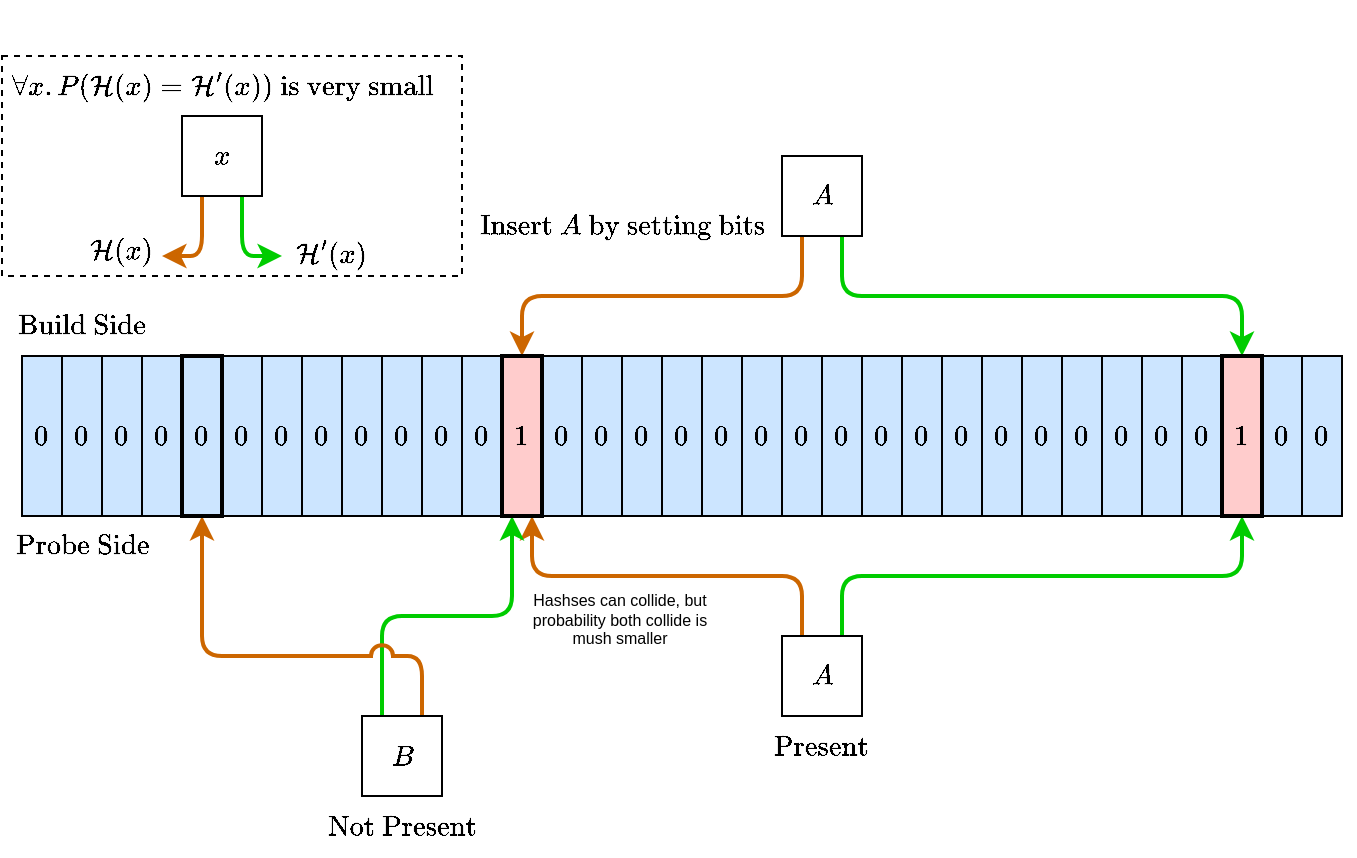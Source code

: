 <mxfile version="20.3.0" type="device"><diagram id="QRU754LwUvEwpmKiLZjF" name="Page-1"><mxGraphModel dx="2137" dy="845" grid="1" gridSize="10" guides="1" tooltips="1" connect="1" arrows="1" fold="1" page="1" pageScale="1" pageWidth="827" pageHeight="1169" math="1" shadow="0"><root><mxCell id="0"/><mxCell id="1" parent="0"/><mxCell id="sCe4AlLUj94TR5Zzepia-113" value="" style="rounded=0;whiteSpace=wrap;html=1;strokeColor=#000000;fillColor=none;dashed=1;" vertex="1" parent="1"><mxGeometry x="-130" y="10" width="230" height="110" as="geometry"/></mxCell><mxCell id="sCe4AlLUj94TR5Zzepia-25" value="$$0$$" style="rounded=0;whiteSpace=wrap;html=1;fillColor=#cce5ff;strokeColor=#000000;" vertex="1" parent="1"><mxGeometry x="-120" y="160" width="20" height="80" as="geometry"/></mxCell><mxCell id="sCe4AlLUj94TR5Zzepia-26" value="$$0$$" style="rounded=0;whiteSpace=wrap;html=1;fillColor=#cce5ff;strokeColor=#000000;" vertex="1" parent="1"><mxGeometry x="-100" y="160" width="20" height="80" as="geometry"/></mxCell><mxCell id="sCe4AlLUj94TR5Zzepia-27" value="$$0$$" style="rounded=0;whiteSpace=wrap;html=1;fillColor=#cce5ff;strokeColor=#000000;" vertex="1" parent="1"><mxGeometry x="-80" y="160" width="20" height="80" as="geometry"/></mxCell><mxCell id="sCe4AlLUj94TR5Zzepia-28" value="$$0$$" style="rounded=0;whiteSpace=wrap;html=1;fillColor=#cce5ff;strokeColor=#000000;" vertex="1" parent="1"><mxGeometry x="-60" y="160" width="20" height="80" as="geometry"/></mxCell><mxCell id="sCe4AlLUj94TR5Zzepia-30" value="$$0$$" style="rounded=0;whiteSpace=wrap;html=1;fillColor=#cce5ff;strokeColor=#000000;" vertex="1" parent="1"><mxGeometry x="-20" y="160" width="20" height="80" as="geometry"/></mxCell><mxCell id="sCe4AlLUj94TR5Zzepia-58" style="edgeStyle=orthogonalEdgeStyle;rounded=1;orthogonalLoop=1;jettySize=auto;html=1;exitX=0.25;exitY=1;exitDx=0;exitDy=0;entryX=0.5;entryY=0;entryDx=0;entryDy=0;jumpStyle=arc;jumpSize=9;strokeWidth=2;strokeColor=#CC6600;" edge="1" parent="1" source="sCe4AlLUj94TR5Zzepia-49" target="sCe4AlLUj94TR5Zzepia-5"><mxGeometry relative="1" as="geometry"><mxPoint x="220" y="70" as="sourcePoint"/></mxGeometry></mxCell><mxCell id="sCe4AlLUj94TR5Zzepia-59" style="edgeStyle=orthogonalEdgeStyle;rounded=1;orthogonalLoop=1;jettySize=auto;html=1;exitX=0.75;exitY=1;exitDx=0;exitDy=0;entryX=0.5;entryY=0;entryDx=0;entryDy=0;jumpStyle=arc;jumpSize=9;strokeColor=#00CC00;strokeWidth=2;" edge="1" parent="1" source="sCe4AlLUj94TR5Zzepia-49" target="sCe4AlLUj94TR5Zzepia-23"><mxGeometry relative="1" as="geometry"><mxPoint x="340" y="70" as="sourcePoint"/></mxGeometry></mxCell><mxCell id="sCe4AlLUj94TR5Zzepia-66" style="edgeStyle=orthogonalEdgeStyle;rounded=1;orthogonalLoop=1;jettySize=auto;html=1;exitX=0.25;exitY=0;exitDx=0;exitDy=0;entryX=0.75;entryY=1;entryDx=0;entryDy=0;jumpStyle=arc;jumpSize=9;strokeColor=#CC6600;strokeWidth=2;" edge="1" parent="1" source="sCe4AlLUj94TR5Zzepia-63" target="sCe4AlLUj94TR5Zzepia-5"><mxGeometry relative="1" as="geometry"><mxPoint x="220" y="300" as="sourcePoint"/><mxPoint x="140" y="280" as="targetPoint"/></mxGeometry></mxCell><mxCell id="sCe4AlLUj94TR5Zzepia-67" style="edgeStyle=orthogonalEdgeStyle;rounded=1;orthogonalLoop=1;jettySize=auto;html=1;exitX=0.75;exitY=0;exitDx=0;exitDy=0;entryX=0.5;entryY=1;entryDx=0;entryDy=0;jumpStyle=arc;jumpSize=9;strokeColor=#00CC00;strokeWidth=2;" edge="1" parent="1" source="sCe4AlLUj94TR5Zzepia-63" target="sCe4AlLUj94TR5Zzepia-23"><mxGeometry relative="1" as="geometry"><mxPoint x="340" y="300" as="sourcePoint"/></mxGeometry></mxCell><mxCell id="sCe4AlLUj94TR5Zzepia-73" style="edgeStyle=orthogonalEdgeStyle;rounded=1;orthogonalLoop=1;jettySize=auto;html=1;exitX=0.25;exitY=0;exitDx=0;exitDy=0;entryX=0.25;entryY=1;entryDx=0;entryDy=0;jumpStyle=arc;jumpSize=9;strokeColor=#00CC00;strokeWidth=2;" edge="1" parent="1" source="sCe4AlLUj94TR5Zzepia-70" target="sCe4AlLUj94TR5Zzepia-5"><mxGeometry relative="1" as="geometry"><mxPoint x="10" y="340" as="sourcePoint"/></mxGeometry></mxCell><mxCell id="sCe4AlLUj94TR5Zzepia-75" style="edgeStyle=orthogonalEdgeStyle;rounded=1;orthogonalLoop=1;jettySize=auto;html=1;exitX=0.75;exitY=0;exitDx=0;exitDy=0;entryX=0.5;entryY=1;entryDx=0;entryDy=0;jumpStyle=arc;jumpSize=9;strokeColor=#CC6600;strokeWidth=2;" edge="1" parent="1" source="sCe4AlLUj94TR5Zzepia-70" target="sCe4AlLUj94TR5Zzepia-29"><mxGeometry relative="1" as="geometry"><Array as="points"><mxPoint x="80" y="310"/><mxPoint x="-30" y="310"/></Array></mxGeometry></mxCell><mxCell id="sCe4AlLUj94TR5Zzepia-78" style="edgeStyle=orthogonalEdgeStyle;rounded=1;jumpStyle=arc;jumpSize=9;orthogonalLoop=1;jettySize=auto;html=1;exitX=0.25;exitY=1;exitDx=0;exitDy=0;strokeWidth=2;strokeColor=#CC6600;" edge="1" parent="1" source="sCe4AlLUj94TR5Zzepia-77"><mxGeometry relative="1" as="geometry"><mxPoint x="-50" y="110" as="targetPoint"/><Array as="points"><mxPoint x="-30" y="110"/></Array></mxGeometry></mxCell><mxCell id="sCe4AlLUj94TR5Zzepia-79" style="edgeStyle=orthogonalEdgeStyle;rounded=1;jumpStyle=arc;jumpSize=9;orthogonalLoop=1;jettySize=auto;html=1;exitX=0.75;exitY=1;exitDx=0;exitDy=0;strokeWidth=2;strokeColor=#00CC00;" edge="1" parent="1" source="sCe4AlLUj94TR5Zzepia-77"><mxGeometry relative="1" as="geometry"><mxPoint x="10" y="110" as="targetPoint"/><Array as="points"><mxPoint x="-10" y="110"/></Array></mxGeometry></mxCell><mxCell id="sCe4AlLUj94TR5Zzepia-80" value="$$\mathcal{H}'(x)$$" style="text;html=1;strokeColor=none;fillColor=none;align=center;verticalAlign=middle;whiteSpace=wrap;rounded=0;" vertex="1" parent="1"><mxGeometry x="10" y="97.5" width="50" height="22.5" as="geometry"/></mxCell><mxCell id="sCe4AlLUj94TR5Zzepia-81" value="$$\mathcal{H}(x)$$" style="text;html=1;strokeColor=none;fillColor=none;align=center;verticalAlign=middle;whiteSpace=wrap;rounded=0;" vertex="1" parent="1"><mxGeometry x="-90" y="95" width="40" height="25" as="geometry"/></mxCell><mxCell id="sCe4AlLUj94TR5Zzepia-82" value="$$0$$" style="rounded=0;whiteSpace=wrap;html=1;fillColor=#cce5ff;strokeColor=#000000;" vertex="1" parent="1"><mxGeometry y="160" width="20" height="80" as="geometry"/></mxCell><mxCell id="sCe4AlLUj94TR5Zzepia-83" value="$$0$$" style="rounded=0;whiteSpace=wrap;html=1;fillColor=#cce5ff;strokeColor=#000000;" vertex="1" parent="1"><mxGeometry x="20" y="160" width="20" height="80" as="geometry"/></mxCell><mxCell id="sCe4AlLUj94TR5Zzepia-84" value="$$0$$" style="rounded=0;whiteSpace=wrap;html=1;fillColor=#cce5ff;strokeColor=#000000;" vertex="1" parent="1"><mxGeometry x="40" y="160" width="20" height="80" as="geometry"/></mxCell><mxCell id="sCe4AlLUj94TR5Zzepia-85" value="$$0$$" style="rounded=0;whiteSpace=wrap;html=1;fillColor=#cce5ff;strokeColor=#000000;" vertex="1" parent="1"><mxGeometry x="60" y="160" width="20" height="80" as="geometry"/></mxCell><mxCell id="sCe4AlLUj94TR5Zzepia-86" value="$$0$$" style="rounded=0;whiteSpace=wrap;html=1;fillColor=#cce5ff;strokeColor=#000000;" vertex="1" parent="1"><mxGeometry x="80" y="160" width="20" height="80" as="geometry"/></mxCell><mxCell id="sCe4AlLUj94TR5Zzepia-87" value="$$0$$" style="rounded=0;whiteSpace=wrap;html=1;fillColor=#cce5ff;strokeColor=#000000;" vertex="1" parent="1"><mxGeometry x="100" y="160" width="20" height="80" as="geometry"/></mxCell><mxCell id="sCe4AlLUj94TR5Zzepia-88" value="$$0$$" style="rounded=0;whiteSpace=wrap;html=1;fillColor=#cce5ff;strokeColor=#000000;" vertex="1" parent="1"><mxGeometry x="140" y="160" width="20" height="80" as="geometry"/></mxCell><mxCell id="sCe4AlLUj94TR5Zzepia-89" value="$$0$$" style="rounded=0;whiteSpace=wrap;html=1;fillColor=#cce5ff;strokeColor=#000000;" vertex="1" parent="1"><mxGeometry x="160" y="160" width="20" height="80" as="geometry"/></mxCell><mxCell id="sCe4AlLUj94TR5Zzepia-90" value="$$0$$" style="rounded=0;whiteSpace=wrap;html=1;fillColor=#cce5ff;strokeColor=#000000;" vertex="1" parent="1"><mxGeometry x="180" y="160" width="20" height="80" as="geometry"/></mxCell><mxCell id="sCe4AlLUj94TR5Zzepia-91" value="$$0$$" style="rounded=0;whiteSpace=wrap;html=1;fillColor=#cce5ff;strokeColor=#000000;" vertex="1" parent="1"><mxGeometry x="200" y="160" width="20" height="80" as="geometry"/></mxCell><mxCell id="sCe4AlLUj94TR5Zzepia-92" value="$$0$$" style="rounded=0;whiteSpace=wrap;html=1;fillColor=#cce5ff;strokeColor=#000000;" vertex="1" parent="1"><mxGeometry x="220" y="160" width="20" height="80" as="geometry"/></mxCell><mxCell id="sCe4AlLUj94TR5Zzepia-93" value="$$0$$" style="rounded=0;whiteSpace=wrap;html=1;fillColor=#cce5ff;strokeColor=#000000;" vertex="1" parent="1"><mxGeometry x="240" y="160" width="20" height="80" as="geometry"/></mxCell><mxCell id="sCe4AlLUj94TR5Zzepia-94" value="$$0$$" style="rounded=0;whiteSpace=wrap;html=1;fillColor=#cce5ff;strokeColor=#000000;" vertex="1" parent="1"><mxGeometry x="260" y="160" width="20" height="80" as="geometry"/></mxCell><mxCell id="sCe4AlLUj94TR5Zzepia-95" value="$$0$$" style="rounded=0;whiteSpace=wrap;html=1;fillColor=#cce5ff;strokeColor=#000000;" vertex="1" parent="1"><mxGeometry x="280" y="160" width="20" height="80" as="geometry"/></mxCell><mxCell id="sCe4AlLUj94TR5Zzepia-96" value="$$0$$" style="rounded=0;whiteSpace=wrap;html=1;fillColor=#cce5ff;strokeColor=#000000;" vertex="1" parent="1"><mxGeometry x="300" y="160" width="20" height="80" as="geometry"/></mxCell><mxCell id="sCe4AlLUj94TR5Zzepia-97" value="$$0$$" style="rounded=0;whiteSpace=wrap;html=1;fillColor=#cce5ff;strokeColor=#000000;" vertex="1" parent="1"><mxGeometry x="320" y="160" width="20" height="80" as="geometry"/></mxCell><mxCell id="sCe4AlLUj94TR5Zzepia-98" value="$$0$$" style="rounded=0;whiteSpace=wrap;html=1;fillColor=#cce5ff;strokeColor=#000000;" vertex="1" parent="1"><mxGeometry x="340" y="160" width="20" height="80" as="geometry"/></mxCell><mxCell id="sCe4AlLUj94TR5Zzepia-99" value="$$0$$" style="rounded=0;whiteSpace=wrap;html=1;fillColor=#cce5ff;strokeColor=#000000;" vertex="1" parent="1"><mxGeometry x="360" y="160" width="20" height="80" as="geometry"/></mxCell><mxCell id="sCe4AlLUj94TR5Zzepia-100" value="$$0$$" style="rounded=0;whiteSpace=wrap;html=1;fillColor=#cce5ff;strokeColor=#000000;" vertex="1" parent="1"><mxGeometry x="380" y="160" width="20" height="80" as="geometry"/></mxCell><mxCell id="sCe4AlLUj94TR5Zzepia-101" value="$$0$$" style="rounded=0;whiteSpace=wrap;html=1;fillColor=#cce5ff;strokeColor=#000000;" vertex="1" parent="1"><mxGeometry x="400" y="160" width="20" height="80" as="geometry"/></mxCell><mxCell id="sCe4AlLUj94TR5Zzepia-102" value="$$0$$" style="rounded=0;whiteSpace=wrap;html=1;fillColor=#cce5ff;strokeColor=#000000;" vertex="1" parent="1"><mxGeometry x="420" y="160" width="20" height="80" as="geometry"/></mxCell><mxCell id="sCe4AlLUj94TR5Zzepia-103" value="$$0$$" style="rounded=0;whiteSpace=wrap;html=1;fillColor=#cce5ff;strokeColor=#000000;" vertex="1" parent="1"><mxGeometry x="440" y="160" width="20" height="80" as="geometry"/></mxCell><mxCell id="sCe4AlLUj94TR5Zzepia-104" value="$$0$$" style="rounded=0;whiteSpace=wrap;html=1;fillColor=#cce5ff;strokeColor=#000000;" vertex="1" parent="1"><mxGeometry x="460" y="160" width="20" height="80" as="geometry"/></mxCell><mxCell id="sCe4AlLUj94TR5Zzepia-106" value="$$0$$" style="rounded=0;whiteSpace=wrap;html=1;fillColor=#cce5ff;strokeColor=#000000;" vertex="1" parent="1"><mxGeometry x="500" y="160" width="20" height="80" as="geometry"/></mxCell><mxCell id="sCe4AlLUj94TR5Zzepia-107" value="$$0$$" style="rounded=0;whiteSpace=wrap;html=1;fillColor=#cce5ff;strokeColor=#000000;" vertex="1" parent="1"><mxGeometry x="520" y="160" width="20" height="80" as="geometry"/></mxCell><mxCell id="sCe4AlLUj94TR5Zzepia-108" value="$$\text{Insert } A \text{ by setting bits}$$" style="text;html=1;strokeColor=none;fillColor=none;align=center;verticalAlign=middle;whiteSpace=wrap;rounded=0;" vertex="1" parent="1"><mxGeometry x="150" y="80" width="60" height="30" as="geometry"/></mxCell><mxCell id="sCe4AlLUj94TR5Zzepia-109" value="$$\text{Build Side}$$" style="text;html=1;strokeColor=none;fillColor=none;align=center;verticalAlign=middle;whiteSpace=wrap;rounded=0;" vertex="1" parent="1"><mxGeometry x="-120" y="130" width="60" height="30" as="geometry"/></mxCell><mxCell id="sCe4AlLUj94TR5Zzepia-49" value="$$A$$" style="rounded=0;whiteSpace=wrap;html=1;" vertex="1" parent="1"><mxGeometry x="260" y="60" width="40" height="40" as="geometry"/></mxCell><mxCell id="sCe4AlLUj94TR5Zzepia-63" value="$$A$$" style="rounded=0;whiteSpace=wrap;html=1;" vertex="1" parent="1"><mxGeometry x="260" y="300" width="40" height="40" as="geometry"/></mxCell><mxCell id="sCe4AlLUj94TR5Zzepia-70" value="$$B$$" style="rounded=0;whiteSpace=wrap;html=1;" vertex="1" parent="1"><mxGeometry x="50" y="340" width="40" height="40" as="geometry"/></mxCell><mxCell id="sCe4AlLUj94TR5Zzepia-77" value="$$x$$" style="rounded=0;whiteSpace=wrap;html=1;" vertex="1" parent="1"><mxGeometry x="-40" y="40" width="40" height="40" as="geometry"/></mxCell><mxCell id="sCe4AlLUj94TR5Zzepia-111" value="$$\text{Probe Side}$$" style="text;html=1;strokeColor=none;fillColor=none;align=center;verticalAlign=middle;whiteSpace=wrap;rounded=0;" vertex="1" parent="1"><mxGeometry x="-120" y="240" width="60" height="30" as="geometry"/></mxCell><mxCell id="sCe4AlLUj94TR5Zzepia-112" value="$$\forall x. P(\mathcal{H}(x) = \mathcal{H}'(x)) \text{ is very small}$$" style="text;html=1;strokeColor=none;fillColor=none;align=center;verticalAlign=middle;whiteSpace=wrap;rounded=0;" vertex="1" parent="1"><mxGeometry x="-50" y="10" width="60" height="30" as="geometry"/></mxCell><mxCell id="sCe4AlLUj94TR5Zzepia-114" value="$$\text{Not Present}$$" style="text;html=1;strokeColor=none;fillColor=none;align=center;verticalAlign=middle;whiteSpace=wrap;rounded=0;dashed=1;" vertex="1" parent="1"><mxGeometry x="40" y="380" width="60" height="30" as="geometry"/></mxCell><mxCell id="sCe4AlLUj94TR5Zzepia-115" value="$$\text{Present}$$" style="text;html=1;strokeColor=none;fillColor=none;align=center;verticalAlign=middle;whiteSpace=wrap;rounded=0;dashed=1;" vertex="1" parent="1"><mxGeometry x="250" y="340" width="60" height="30" as="geometry"/></mxCell><mxCell id="sCe4AlLUj94TR5Zzepia-116" value="Hashses can collide, but probability both collide is mush smaller" style="text;html=1;strokeColor=none;fillColor=none;align=center;verticalAlign=middle;whiteSpace=wrap;rounded=0;dashed=1;fontSize=8;" vertex="1" parent="1"><mxGeometry x="129" y="277" width="100" height="30" as="geometry"/></mxCell><mxCell id="sCe4AlLUj94TR5Zzepia-5" value="$$1$$" style="rounded=0;whiteSpace=wrap;html=1;fillColor=#ffcccc;strokeColor=#000000;strokeWidth=2;" vertex="1" parent="1"><mxGeometry x="120" y="160" width="20" height="80" as="geometry"/></mxCell><mxCell id="sCe4AlLUj94TR5Zzepia-23" value="$$1$$" style="rounded=0;whiteSpace=wrap;html=1;fillColor=#ffcccc;strokeColor=#000000;strokeWidth=2;" vertex="1" parent="1"><mxGeometry x="480" y="160" width="20" height="80" as="geometry"/></mxCell><mxCell id="sCe4AlLUj94TR5Zzepia-29" value="$$0$$" style="rounded=0;whiteSpace=wrap;html=1;fillColor=#cce5ff;strokeColor=#000000;strokeWidth=2;" vertex="1" parent="1"><mxGeometry x="-40" y="160" width="20" height="80" as="geometry"/></mxCell></root></mxGraphModel></diagram></mxfile>